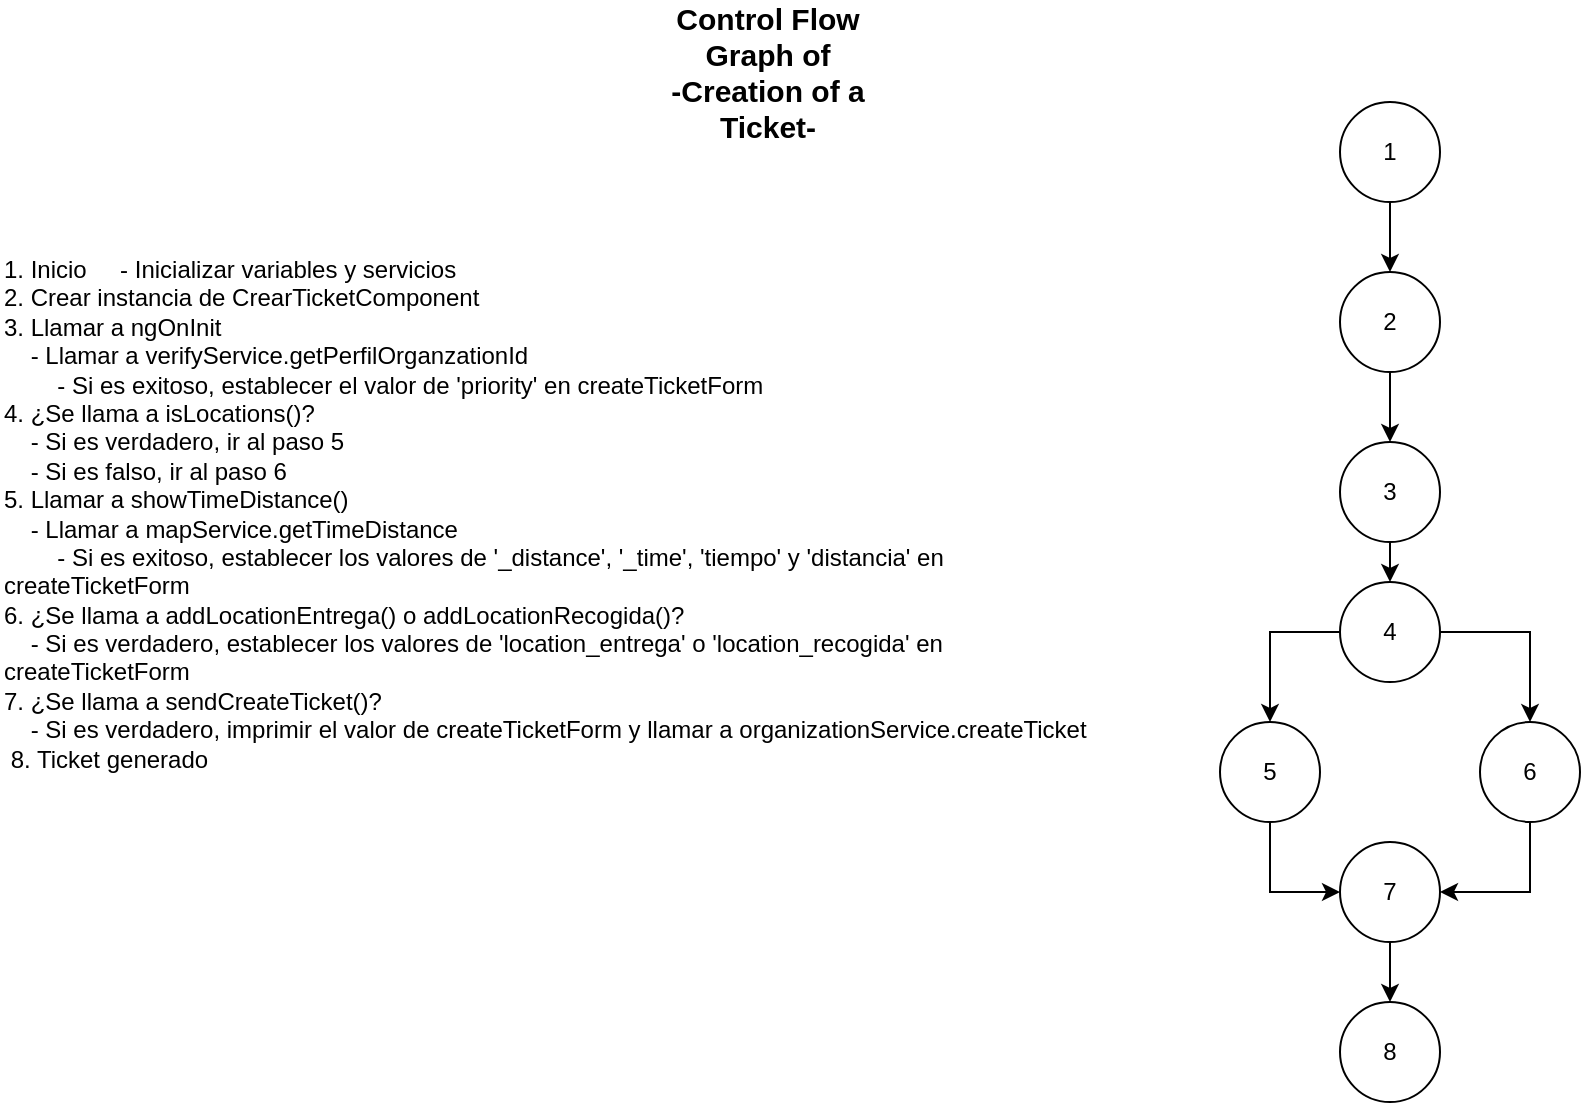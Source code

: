 <mxfile version="22.1.11" type="github">
  <diagram name="Página-1" id="SHS2GKAcliJpwxTS8eZh">
    <mxGraphModel dx="880" dy="434" grid="1" gridSize="10" guides="1" tooltips="1" connect="1" arrows="1" fold="1" page="1" pageScale="1" pageWidth="827" pageHeight="1169" math="0" shadow="0">
      <root>
        <mxCell id="0" />
        <mxCell id="1" parent="0" />
        <mxCell id="ws-KVK6Liq_D4Gq_TAJc-1" value="1. Inicio     - Inicializar variables y servicios&#xa;2. Crear instancia de CrearTicketComponent&#xa;3. Llamar a ngOnInit&#xa;    - Llamar a verifyService.getPerfilOrganzationId&#xa;        - Si es exitoso, establecer el valor de &#39;priority&#39; en createTicketForm&#xa;4. ¿Se llama a isLocations()?&#xa;    - Si es verdadero, ir al paso 5&#xa;    - Si es falso, ir al paso 6&#xa;5. Llamar a showTimeDistance()&#xa;    - Llamar a mapService.getTimeDistance&#xa;        - Si es exitoso, establecer los valores de &#39;_distance&#39;, &#39;_time&#39;, &#39;tiempo&#39; y &#39;distancia&#39; en createTicketForm&#xa;6. ¿Se llama a addLocationEntrega() o addLocationRecogida()?&#xa;    - Si es verdadero, establecer los valores de &#39;location_entrega&#39; o &#39;location_recogida&#39; en createTicketForm&#xa;7. ¿Se llama a sendCreateTicket()?&#xa;    - Si es verdadero, imprimir el valor de createTicketForm y llamar a organizationService.createTicket&#xa; 8. Ticket generado" style="text;whiteSpace=wrap;" parent="1" vertex="1">
          <mxGeometry x="30" y="140" width="560" height="340" as="geometry" />
        </mxCell>
        <mxCell id="ws-KVK6Liq_D4Gq_TAJc-2" value="&lt;b&gt;&lt;font style=&quot;font-size: 15px;&quot;&gt;&lt;b&gt;Control Flow Graph of&lt;/b&gt;&lt;br&gt;&lt;span style=&quot;font-size: 15px;&quot;&gt;&lt;b&gt;-Creation of a Ticket-&lt;/b&gt;&lt;/span&gt;&lt;br&gt;&lt;/font&gt;&lt;/b&gt;" style="text;html=1;strokeColor=none;fillColor=none;align=center;verticalAlign=middle;whiteSpace=wrap;rounded=0;" parent="1" vertex="1">
          <mxGeometry x="354" y="40" width="120" height="30" as="geometry" />
        </mxCell>
        <mxCell id="ws-KVK6Liq_D4Gq_TAJc-18" style="edgeStyle=orthogonalEdgeStyle;rounded=0;orthogonalLoop=1;jettySize=auto;html=1;exitX=0.5;exitY=1;exitDx=0;exitDy=0;entryX=0.5;entryY=0;entryDx=0;entryDy=0;" parent="1" source="ws-KVK6Liq_D4Gq_TAJc-3" target="ws-KVK6Liq_D4Gq_TAJc-4" edge="1">
          <mxGeometry relative="1" as="geometry" />
        </mxCell>
        <mxCell id="ws-KVK6Liq_D4Gq_TAJc-3" value="1" style="ellipse;whiteSpace=wrap;html=1;aspect=fixed;" parent="1" vertex="1">
          <mxGeometry x="700" y="70" width="50" height="50" as="geometry" />
        </mxCell>
        <mxCell id="ws-KVK6Liq_D4Gq_TAJc-19" style="edgeStyle=orthogonalEdgeStyle;rounded=0;orthogonalLoop=1;jettySize=auto;html=1;exitX=0.5;exitY=1;exitDx=0;exitDy=0;entryX=0.5;entryY=0;entryDx=0;entryDy=0;" parent="1" source="ws-KVK6Liq_D4Gq_TAJc-4" target="ws-KVK6Liq_D4Gq_TAJc-5" edge="1">
          <mxGeometry relative="1" as="geometry" />
        </mxCell>
        <mxCell id="ws-KVK6Liq_D4Gq_TAJc-4" value="2" style="ellipse;whiteSpace=wrap;html=1;aspect=fixed;" parent="1" vertex="1">
          <mxGeometry x="700" y="155" width="50" height="50" as="geometry" />
        </mxCell>
        <mxCell id="ws-KVK6Liq_D4Gq_TAJc-20" style="edgeStyle=orthogonalEdgeStyle;rounded=0;orthogonalLoop=1;jettySize=auto;html=1;exitX=0.5;exitY=1;exitDx=0;exitDy=0;entryX=0.5;entryY=0;entryDx=0;entryDy=0;" parent="1" source="ws-KVK6Liq_D4Gq_TAJc-5" target="ws-KVK6Liq_D4Gq_TAJc-6" edge="1">
          <mxGeometry relative="1" as="geometry" />
        </mxCell>
        <mxCell id="ws-KVK6Liq_D4Gq_TAJc-5" value="3" style="ellipse;whiteSpace=wrap;html=1;aspect=fixed;" parent="1" vertex="1">
          <mxGeometry x="700" y="240" width="50" height="50" as="geometry" />
        </mxCell>
        <mxCell id="ws-KVK6Liq_D4Gq_TAJc-9" style="edgeStyle=orthogonalEdgeStyle;rounded=0;orthogonalLoop=1;jettySize=auto;html=1;exitX=0;exitY=0.5;exitDx=0;exitDy=0;entryX=0.5;entryY=0;entryDx=0;entryDy=0;" parent="1" source="ws-KVK6Liq_D4Gq_TAJc-6" target="ws-KVK6Liq_D4Gq_TAJc-7" edge="1">
          <mxGeometry relative="1" as="geometry" />
        </mxCell>
        <mxCell id="ws-KVK6Liq_D4Gq_TAJc-10" style="edgeStyle=orthogonalEdgeStyle;rounded=0;orthogonalLoop=1;jettySize=auto;html=1;exitX=1;exitY=0.5;exitDx=0;exitDy=0;entryX=0.5;entryY=0;entryDx=0;entryDy=0;" parent="1" source="ws-KVK6Liq_D4Gq_TAJc-6" target="ws-KVK6Liq_D4Gq_TAJc-8" edge="1">
          <mxGeometry relative="1" as="geometry" />
        </mxCell>
        <mxCell id="ws-KVK6Liq_D4Gq_TAJc-6" value="4" style="ellipse;whiteSpace=wrap;html=1;aspect=fixed;" parent="1" vertex="1">
          <mxGeometry x="700" y="310" width="50" height="50" as="geometry" />
        </mxCell>
        <mxCell id="ws-KVK6Liq_D4Gq_TAJc-13" style="edgeStyle=orthogonalEdgeStyle;rounded=0;orthogonalLoop=1;jettySize=auto;html=1;exitX=0.5;exitY=1;exitDx=0;exitDy=0;entryX=0;entryY=0.5;entryDx=0;entryDy=0;" parent="1" source="ws-KVK6Liq_D4Gq_TAJc-7" target="ws-KVK6Liq_D4Gq_TAJc-12" edge="1">
          <mxGeometry relative="1" as="geometry" />
        </mxCell>
        <mxCell id="ws-KVK6Liq_D4Gq_TAJc-7" value="5" style="ellipse;whiteSpace=wrap;html=1;aspect=fixed;" parent="1" vertex="1">
          <mxGeometry x="640" y="380" width="50" height="50" as="geometry" />
        </mxCell>
        <mxCell id="ws-KVK6Liq_D4Gq_TAJc-14" style="edgeStyle=orthogonalEdgeStyle;rounded=0;orthogonalLoop=1;jettySize=auto;html=1;exitX=0.5;exitY=1;exitDx=0;exitDy=0;entryX=1;entryY=0.5;entryDx=0;entryDy=0;" parent="1" source="ws-KVK6Liq_D4Gq_TAJc-8" target="ws-KVK6Liq_D4Gq_TAJc-12" edge="1">
          <mxGeometry relative="1" as="geometry" />
        </mxCell>
        <mxCell id="ws-KVK6Liq_D4Gq_TAJc-8" value="6" style="ellipse;whiteSpace=wrap;html=1;aspect=fixed;" parent="1" vertex="1">
          <mxGeometry x="770" y="380" width="50" height="50" as="geometry" />
        </mxCell>
        <mxCell id="ws-KVK6Liq_D4Gq_TAJc-21" style="edgeStyle=orthogonalEdgeStyle;rounded=0;orthogonalLoop=1;jettySize=auto;html=1;exitX=0.5;exitY=1;exitDx=0;exitDy=0;entryX=0.5;entryY=0;entryDx=0;entryDy=0;" parent="1" source="ws-KVK6Liq_D4Gq_TAJc-12" target="ws-KVK6Liq_D4Gq_TAJc-16" edge="1">
          <mxGeometry relative="1" as="geometry" />
        </mxCell>
        <mxCell id="ws-KVK6Liq_D4Gq_TAJc-12" value="7" style="ellipse;whiteSpace=wrap;html=1;aspect=fixed;" parent="1" vertex="1">
          <mxGeometry x="700" y="440" width="50" height="50" as="geometry" />
        </mxCell>
        <mxCell id="ws-KVK6Liq_D4Gq_TAJc-16" value="8" style="ellipse;whiteSpace=wrap;html=1;aspect=fixed;" parent="1" vertex="1">
          <mxGeometry x="700" y="520" width="50" height="50" as="geometry" />
        </mxCell>
      </root>
    </mxGraphModel>
  </diagram>
</mxfile>
